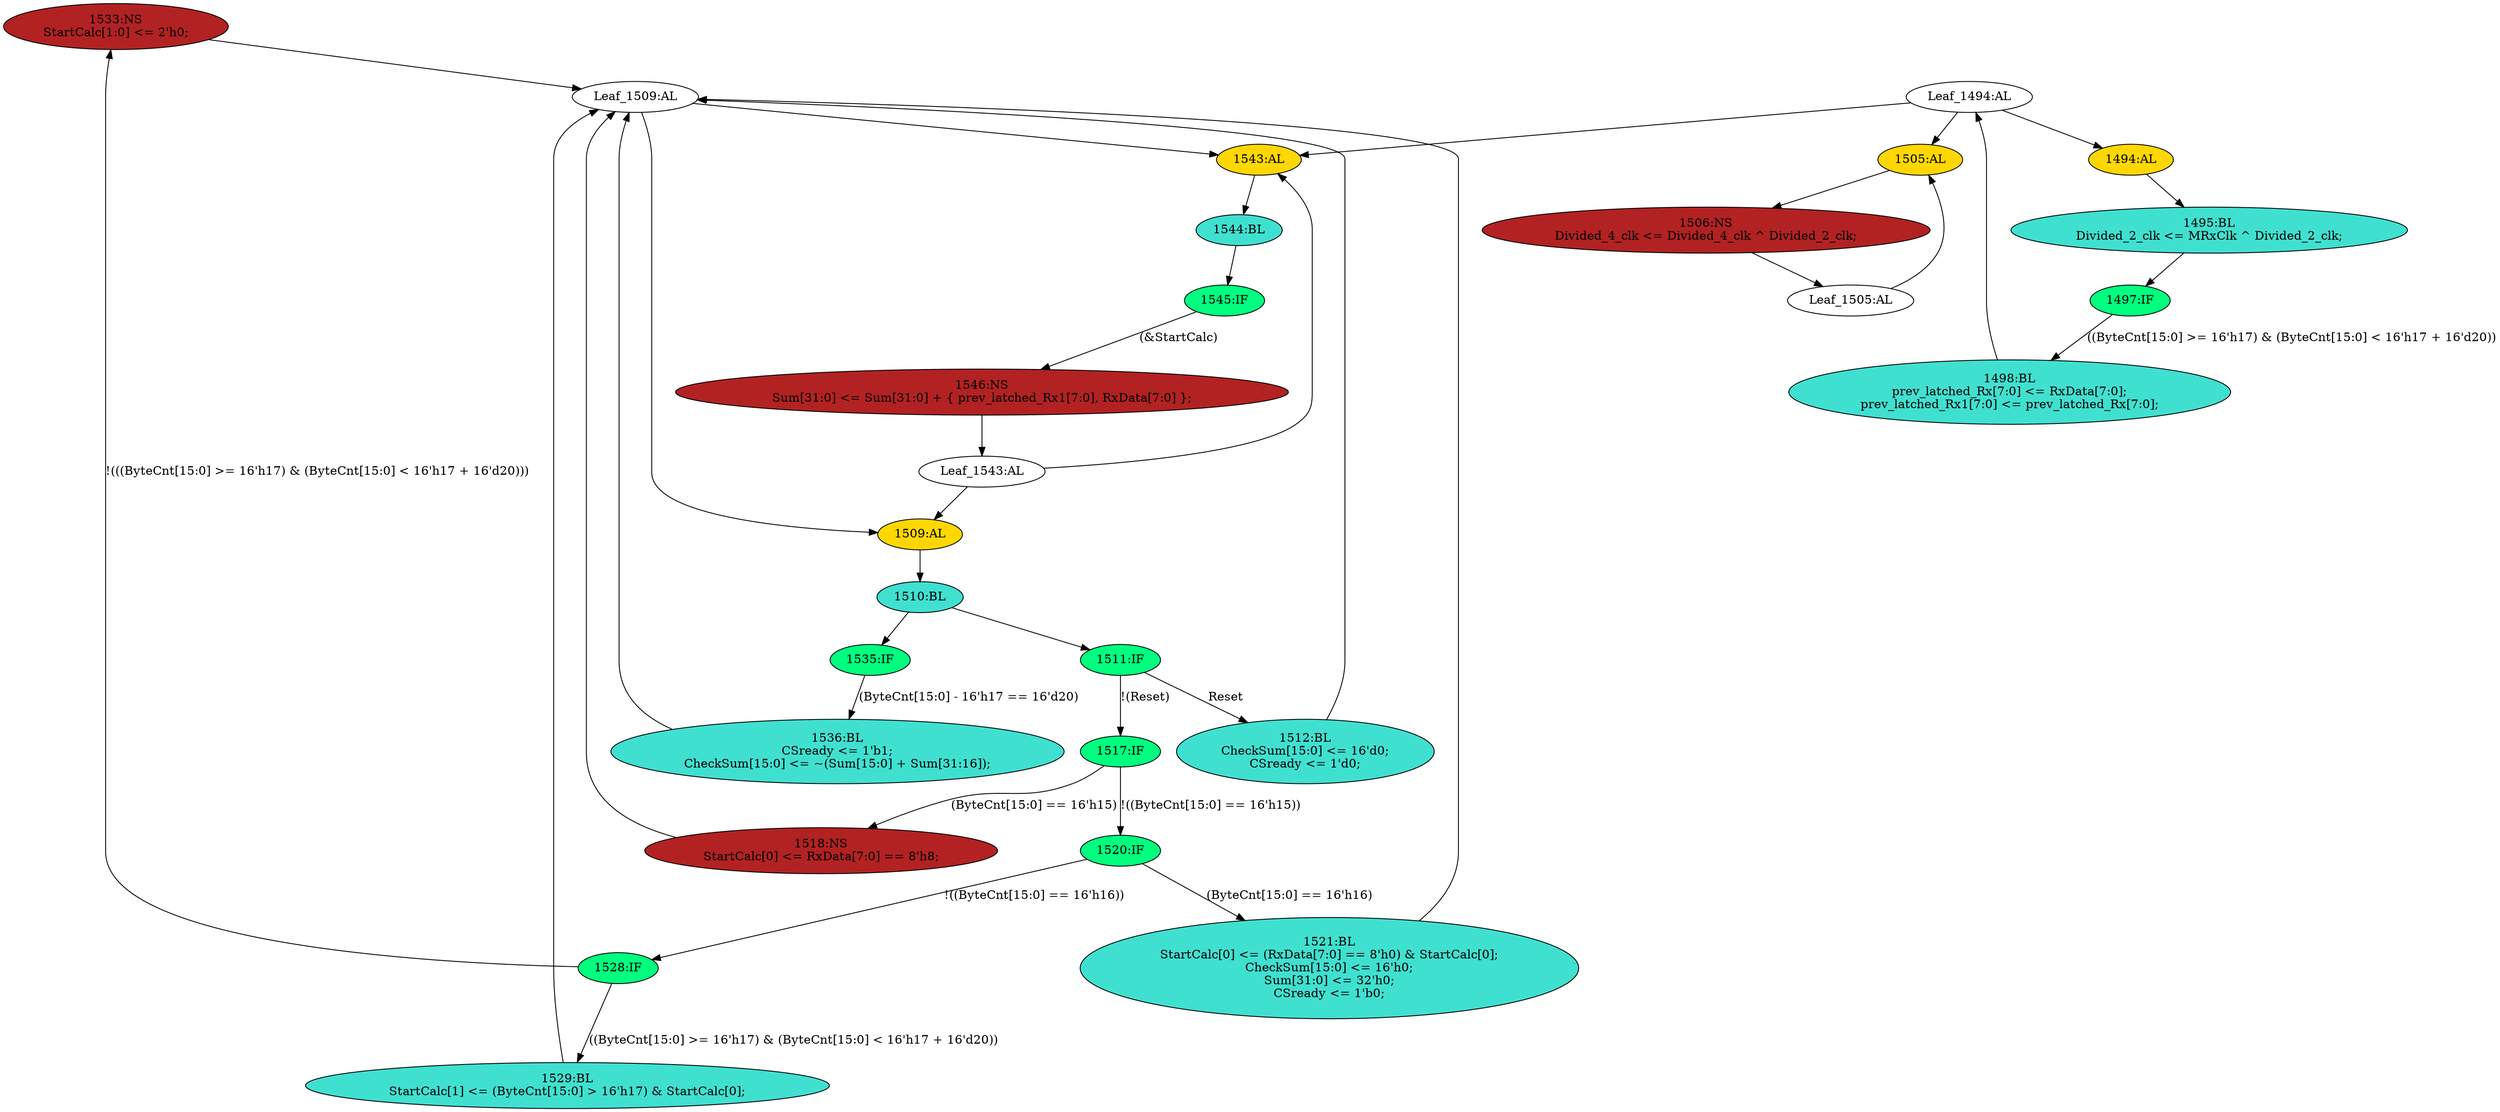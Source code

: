 strict digraph "compose( ,  )" {
	node [label="\N"];
	"1533:NS"	 [ast="<pyverilog.vparser.ast.NonblockingSubstitution object at 0x7fb43063aed0>",
		fillcolor=firebrick,
		label="1533:NS
StartCalc[1:0] <= 2'h0;",
		statements="[<pyverilog.vparser.ast.NonblockingSubstitution object at 0x7fb43063aed0>]",
		style=filled,
		typ=NonblockingSubstitution];
	"Leaf_1509:AL"	 [def_var="['CSready', 'CheckSum', 'StartCalc', 'Sum']",
		label="Leaf_1509:AL"];
	"1533:NS" -> "Leaf_1509:AL"	 [cond="[]",
		lineno=None];
	"1544:BL"	 [ast="<pyverilog.vparser.ast.Block object at 0x7fb4305bf710>",
		fillcolor=turquoise,
		label="1544:BL",
		statements="[]",
		style=filled,
		typ=Block];
	"1545:IF"	 [ast="<pyverilog.vparser.ast.IfStatement object at 0x7fb4305bf8d0>",
		fillcolor=springgreen,
		label="1545:IF",
		statements="[]",
		style=filled,
		typ=IfStatement];
	"1544:BL" -> "1545:IF"	 [cond="[]",
		lineno=None];
	"Leaf_1494:AL"	 [def_var="['prev_latched_Rx1', 'Divided_2_clk', 'prev_latched_Rx']",
		label="Leaf_1494:AL"];
	"1543:AL"	 [ast="<pyverilog.vparser.ast.Always object at 0x7fb4305bf690>",
		clk_sens=False,
		fillcolor=gold,
		label="1543:AL",
		sens="['Divided_4_clk']",
		statements="[]",
		style=filled,
		typ=Always,
		use_var="['RxData', 'prev_latched_Rx1', 'StartCalc', 'Sum']"];
	"Leaf_1494:AL" -> "1543:AL";
	"1505:AL"	 [ast="<pyverilog.vparser.ast.Always object at 0x7fb43062f7d0>",
		clk_sens=False,
		fillcolor=gold,
		label="1505:AL",
		sens="['Divided_2_clk']",
		statements="[]",
		style=filled,
		typ=Always,
		use_var="['Divided_4_clk', 'Divided_2_clk']"];
	"Leaf_1494:AL" -> "1505:AL";
	"1494:AL"	 [ast="<pyverilog.vparser.ast.Always object at 0x7fb43062aa90>",
		clk_sens=True,
		fillcolor=gold,
		label="1494:AL",
		sens="['MRxClk']",
		statements="[]",
		style=filled,
		typ=Always,
		use_var="['RxData', 'Divided_2_clk', 'prev_latched_Rx', 'ByteCnt', 'MRxClk']"];
	"Leaf_1494:AL" -> "1494:AL";
	"1498:BL"	 [ast="<pyverilog.vparser.ast.Block object at 0x7fb43062f650>",
		fillcolor=turquoise,
		label="1498:BL
prev_latched_Rx[7:0] <= RxData[7:0];
prev_latched_Rx1[7:0] <= prev_latched_Rx[7:0];",
		statements="[<pyverilog.vparser.ast.NonblockingSubstitution object at 0x7fb43062f410>, <pyverilog.vparser.ast.NonblockingSubstitution object \
at 0x7fb43062f790>]",
		style=filled,
		typ=Block];
	"1498:BL" -> "Leaf_1494:AL"	 [cond="[]",
		lineno=None];
	"1543:AL" -> "1544:BL"	 [cond="[]",
		lineno=None];
	"1510:BL"	 [ast="<pyverilog.vparser.ast.Block object at 0x7fb43062fe90>",
		fillcolor=turquoise,
		label="1510:BL",
		statements="[]",
		style=filled,
		typ=Block];
	"1511:IF"	 [ast="<pyverilog.vparser.ast.IfStatement object at 0x7fb430634190>",
		fillcolor=springgreen,
		label="1511:IF",
		statements="[]",
		style=filled,
		typ=IfStatement];
	"1510:BL" -> "1511:IF"	 [cond="[]",
		lineno=None];
	"1535:IF"	 [ast="<pyverilog.vparser.ast.IfStatement object at 0x7fb43063ae90>",
		fillcolor=springgreen,
		label="1535:IF",
		statements="[]",
		style=filled,
		typ=IfStatement];
	"1510:BL" -> "1535:IF"	 [cond="[]",
		lineno=None];
	"1517:IF"	 [ast="<pyverilog.vparser.ast.IfStatement object at 0x7fb430634750>",
		fillcolor=springgreen,
		label="1517:IF",
		statements="[]",
		style=filled,
		typ=IfStatement];
	"1520:IF"	 [ast="<pyverilog.vparser.ast.IfStatement object at 0x7fb43063a350>",
		fillcolor=springgreen,
		label="1520:IF",
		statements="[]",
		style=filled,
		typ=IfStatement];
	"1517:IF" -> "1520:IF"	 [cond="['ByteCnt']",
		label="!((ByteCnt[15:0] == 16'h15))",
		lineno=1517];
	"1518:NS"	 [ast="<pyverilog.vparser.ast.NonblockingSubstitution object at 0x7fb430634710>",
		fillcolor=firebrick,
		label="1518:NS
StartCalc[0] <= RxData[7:0] == 8'h8;",
		statements="[<pyverilog.vparser.ast.NonblockingSubstitution object at 0x7fb430634710>]",
		style=filled,
		typ=NonblockingSubstitution];
	"1517:IF" -> "1518:NS"	 [cond="['ByteCnt']",
		label="(ByteCnt[15:0] == 16'h15)",
		lineno=1517];
	"Leaf_1509:AL" -> "1543:AL";
	"1509:AL"	 [ast="<pyverilog.vparser.ast.Always object at 0x7fb43062fdd0>",
		clk_sens=False,
		fillcolor=gold,
		label="1509:AL",
		sens="['Divided_2_clk', 'Reset']",
		statements="[]",
		style=filled,
		typ=Always,
		use_var="['Reset', 'RxData', 'StartCalc', 'ByteCnt', 'Sum']"];
	"Leaf_1509:AL" -> "1509:AL";
	"1521:BL"	 [ast="<pyverilog.vparser.ast.Block object at 0x7fb43063a210>",
		fillcolor=turquoise,
		label="1521:BL
StartCalc[0] <= (RxData[7:0] == 8'h0) & StartCalc[0];
CheckSum[15:0] <= 16'h0;
Sum[31:0] <= 32'h0;
CSready <= 1'b0;",
		statements="[<pyverilog.vparser.ast.NonblockingSubstitution object at 0x7fb430634e10>, <pyverilog.vparser.ast.NonblockingSubstitution object \
at 0x7fb43063a050>, <pyverilog.vparser.ast.NonblockingSubstitution object at 0x7fb43063a250>, <pyverilog.vparser.ast.NonblockingSubstitution \
object at 0x7fb43063a390>]",
		style=filled,
		typ=Block];
	"1521:BL" -> "Leaf_1509:AL"	 [cond="[]",
		lineno=None];
	"Leaf_1505:AL"	 [def_var="['Divided_4_clk']",
		label="Leaf_1505:AL"];
	"Leaf_1505:AL" -> "1505:AL";
	"1520:IF" -> "1521:BL"	 [cond="['ByteCnt']",
		label="(ByteCnt[15:0] == 16'h16)",
		lineno=1520];
	"1528:IF"	 [ast="<pyverilog.vparser.ast.IfStatement object at 0x7fb43063ae50>",
		fillcolor=springgreen,
		label="1528:IF",
		statements="[]",
		style=filled,
		typ=IfStatement];
	"1520:IF" -> "1528:IF"	 [cond="['ByteCnt']",
		label="!((ByteCnt[15:0] == 16'h16))",
		lineno=1520];
	"Leaf_1543:AL"	 [def_var="['Sum']",
		label="Leaf_1543:AL"];
	"Leaf_1543:AL" -> "1543:AL";
	"Leaf_1543:AL" -> "1509:AL";
	"1546:NS"	 [ast="<pyverilog.vparser.ast.NonblockingSubstitution object at 0x7fb4305bfd50>",
		fillcolor=firebrick,
		label="1546:NS
Sum[31:0] <= Sum[31:0] + { prev_latched_Rx1[7:0], RxData[7:0] };",
		statements="[<pyverilog.vparser.ast.NonblockingSubstitution object at 0x7fb4305bfd50>]",
		style=filled,
		typ=NonblockingSubstitution];
	"1545:IF" -> "1546:NS"	 [cond="['StartCalc']",
		label="(&StartCalc)",
		lineno=1545];
	"1546:NS" -> "Leaf_1543:AL"	 [cond="[]",
		lineno=None];
	"1506:NS"	 [ast="<pyverilog.vparser.ast.NonblockingSubstitution object at 0x7fb43062fb10>",
		fillcolor=firebrick,
		label="1506:NS
Divided_4_clk <= Divided_4_clk ^ Divided_2_clk;",
		statements="[<pyverilog.vparser.ast.NonblockingSubstitution object at 0x7fb43062fb10>]",
		style=filled,
		typ=NonblockingSubstitution];
	"1505:AL" -> "1506:NS"	 [cond="[]",
		lineno=None];
	"1509:AL" -> "1510:BL"	 [cond="[]",
		lineno=None];
	"1511:IF" -> "1517:IF"	 [cond="['Reset']",
		label="!(Reset)",
		lineno=1511];
	"1512:BL"	 [ast="<pyverilog.vparser.ast.Block object at 0x7fb430634050>",
		fillcolor=turquoise,
		label="1512:BL
CheckSum[15:0] <= 16'd0;
CSready <= 1'd0;",
		statements="[<pyverilog.vparser.ast.NonblockingSubstitution object at 0x7fb430634090>, <pyverilog.vparser.ast.NonblockingSubstitution object \
at 0x7fb4306341d0>]",
		style=filled,
		typ=Block];
	"1511:IF" -> "1512:BL"	 [cond="['Reset']",
		label=Reset,
		lineno=1511];
	"1495:BL"	 [ast="<pyverilog.vparser.ast.Block object at 0x7fb43062acd0>",
		fillcolor=turquoise,
		label="1495:BL
Divided_2_clk <= MRxClk ^ Divided_2_clk;",
		statements="[<pyverilog.vparser.ast.NonblockingSubstitution object at 0x7fb43062ac50>]",
		style=filled,
		typ=Block];
	"1497:IF"	 [ast="<pyverilog.vparser.ast.IfStatement object at 0x7fb43062f090>",
		fillcolor=springgreen,
		label="1497:IF",
		statements="[]",
		style=filled,
		typ=IfStatement];
	"1495:BL" -> "1497:IF"	 [cond="[]",
		lineno=None];
	"1497:IF" -> "1498:BL"	 [cond="['ByteCnt', 'ByteCnt']",
		label="((ByteCnt[15:0] >= 16'h17) & (ByteCnt[15:0] < 16'h17 + 16'd20))",
		lineno=1497];
	"1536:BL"	 [ast="<pyverilog.vparser.ast.Block object at 0x7fb4305bf250>",
		fillcolor=turquoise,
		label="1536:BL
CSready <= 1'b1;
CheckSum[15:0] <= ~(Sum[15:0] + Sum[31:16]);",
		statements="[<pyverilog.vparser.ast.NonblockingSubstitution object at 0x7fb4305bf090>, <pyverilog.vparser.ast.NonblockingSubstitution object \
at 0x7fb4305bf590>]",
		style=filled,
		typ=Block];
	"1535:IF" -> "1536:BL"	 [cond="['ByteCnt']",
		label="(ByteCnt[15:0] - 16'h17 == 16'd20)",
		lineno=1535];
	"1506:NS" -> "Leaf_1505:AL"	 [cond="[]",
		lineno=None];
	"1518:NS" -> "Leaf_1509:AL"	 [cond="[]",
		lineno=None];
	"1536:BL" -> "Leaf_1509:AL"	 [cond="[]",
		lineno=None];
	"1494:AL" -> "1495:BL"	 [cond="[]",
		lineno=None];
	"1529:BL"	 [ast="<pyverilog.vparser.ast.Block object at 0x7fb43063a910>",
		fillcolor=turquoise,
		label="1529:BL
StartCalc[1] <= (ByteCnt[15:0] > 16'h17) & StartCalc[0];",
		statements="[<pyverilog.vparser.ast.NonblockingSubstitution object at 0x7fb43063ac90>]",
		style=filled,
		typ=Block];
	"1529:BL" -> "Leaf_1509:AL"	 [cond="[]",
		lineno=None];
	"1512:BL" -> "Leaf_1509:AL"	 [cond="[]",
		lineno=None];
	"1528:IF" -> "1533:NS"	 [cond="['ByteCnt', 'ByteCnt']",
		label="!(((ByteCnt[15:0] >= 16'h17) & (ByteCnt[15:0] < 16'h17 + 16'd20)))",
		lineno=1528];
	"1528:IF" -> "1529:BL"	 [cond="['ByteCnt', 'ByteCnt']",
		label="((ByteCnt[15:0] >= 16'h17) & (ByteCnt[15:0] < 16'h17 + 16'd20))",
		lineno=1528];
}
